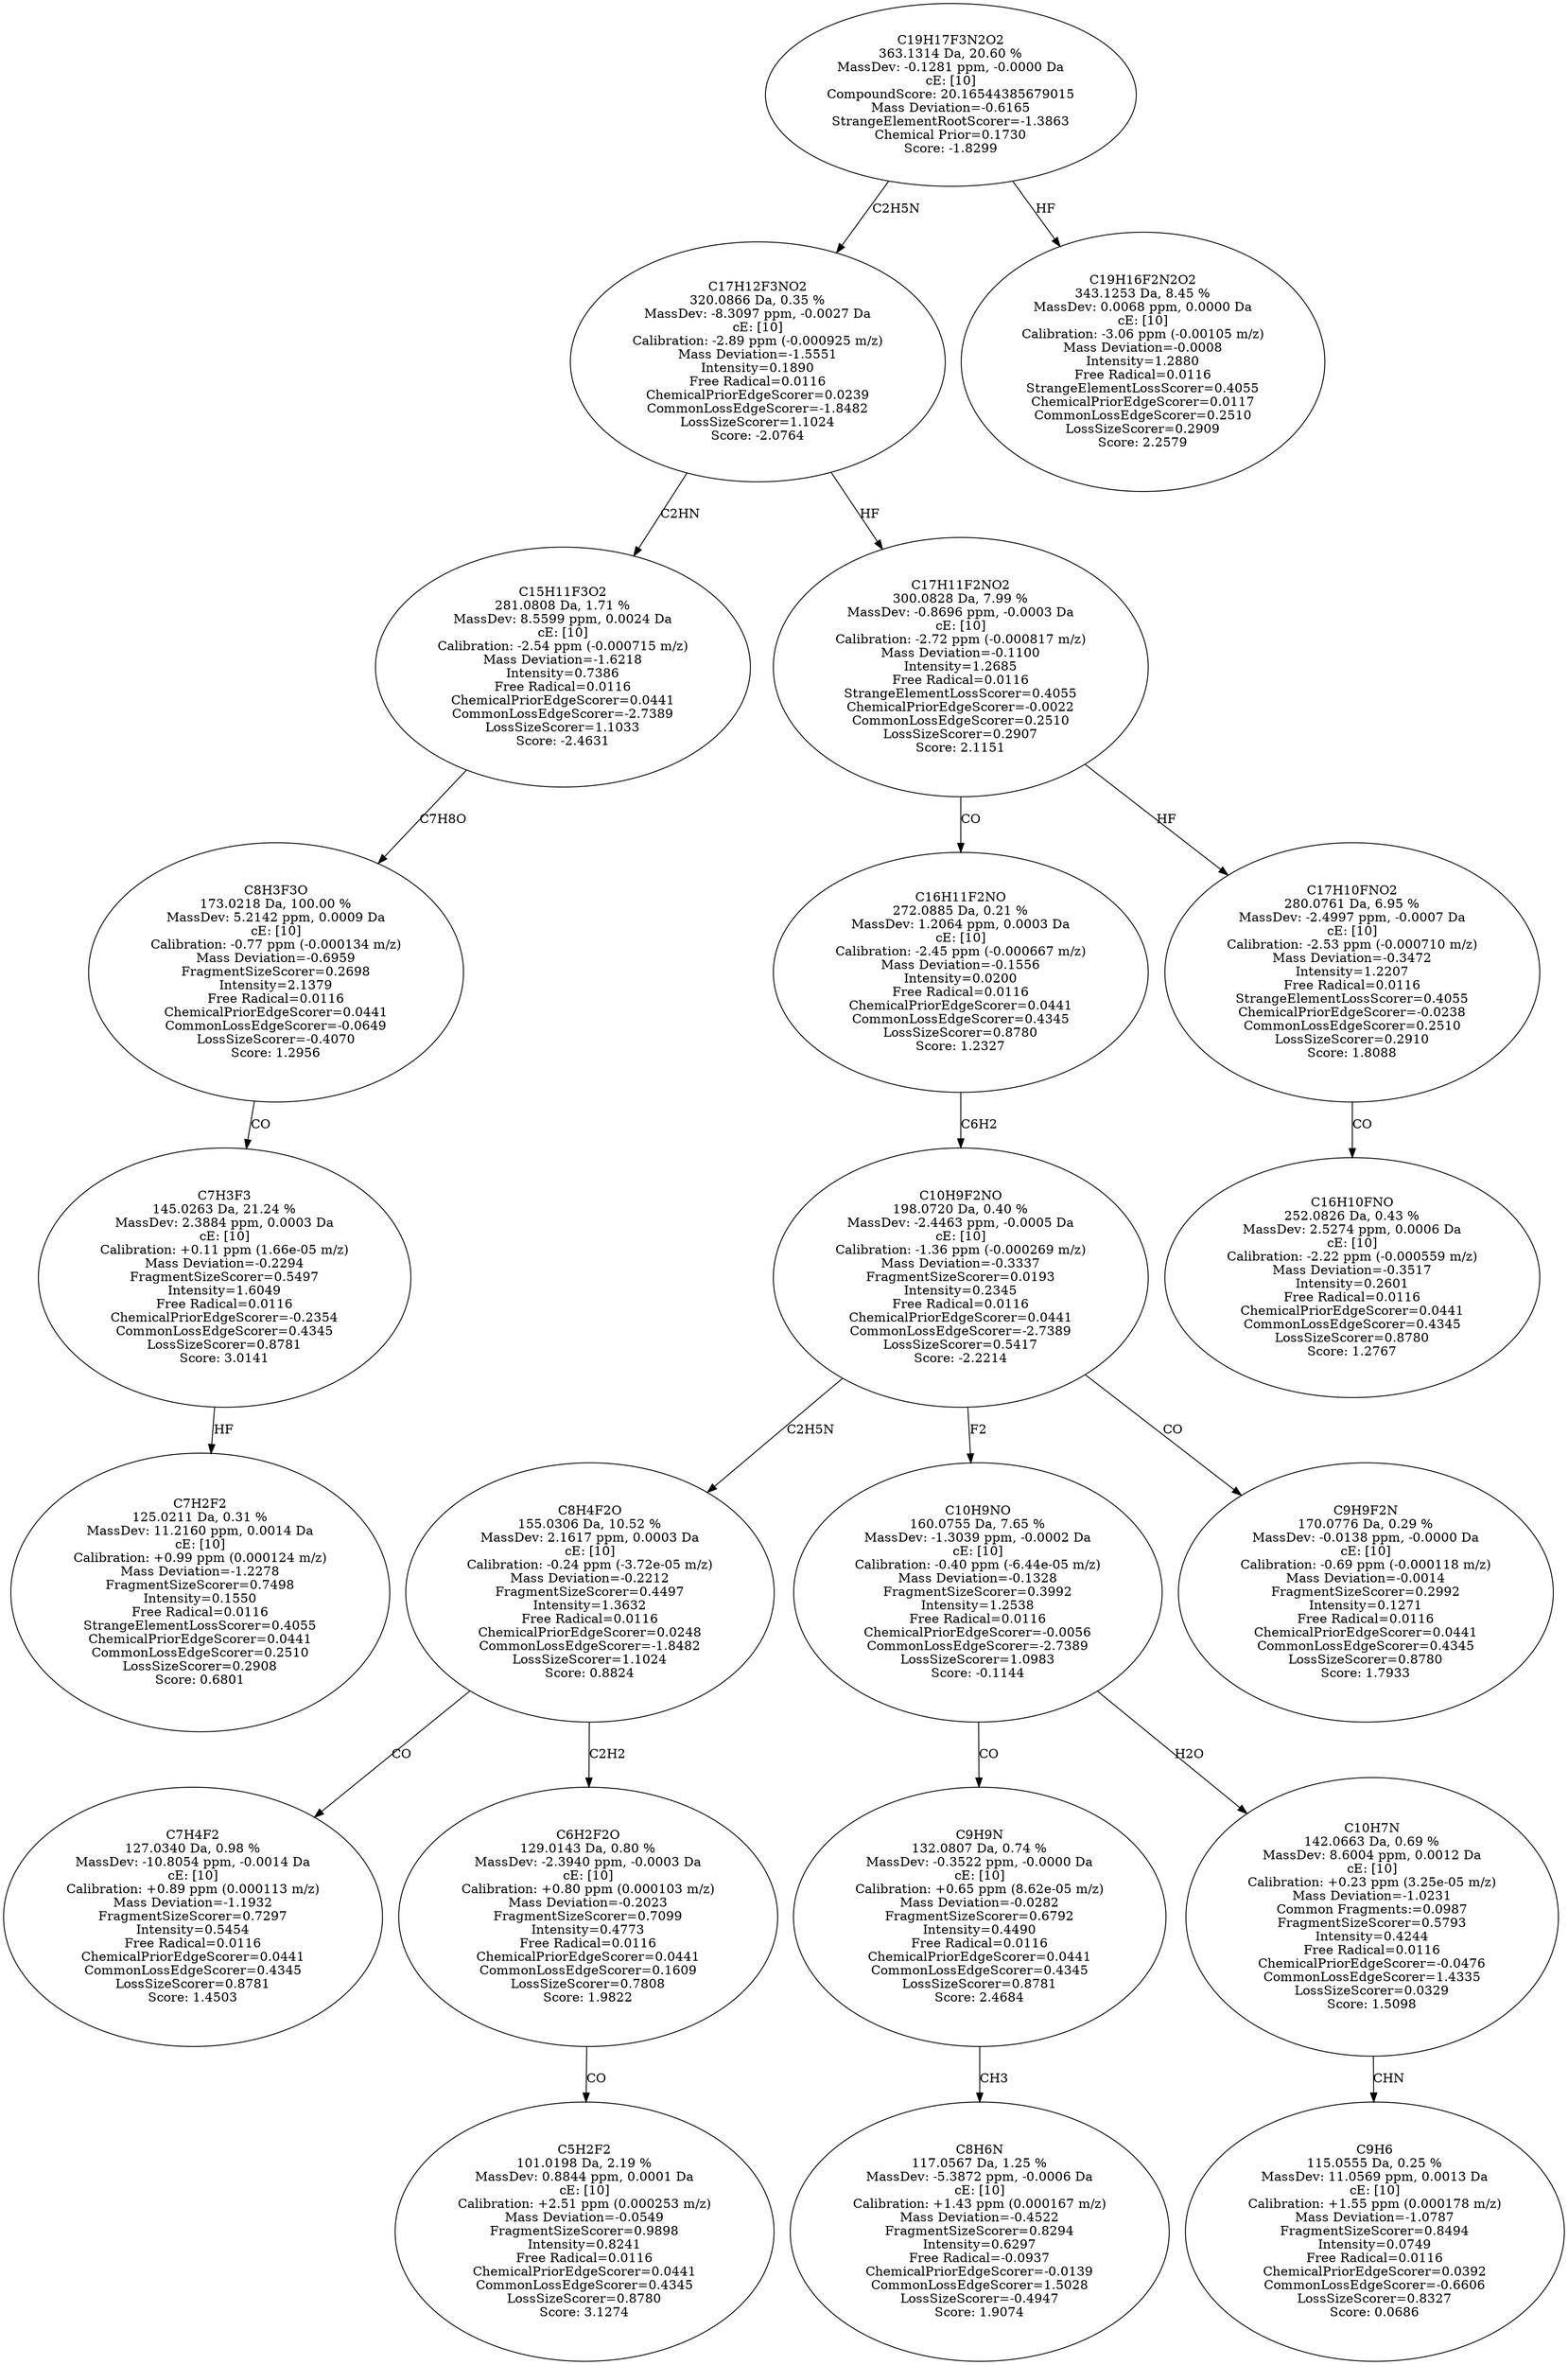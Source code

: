 strict digraph {
v1 [label="C7H2F2\n125.0211 Da, 0.31 %\nMassDev: 11.2160 ppm, 0.0014 Da\ncE: [10]\nCalibration: +0.99 ppm (0.000124 m/z)\nMass Deviation=-1.2278\nFragmentSizeScorer=0.7498\nIntensity=0.1550\nFree Radical=0.0116\nStrangeElementLossScorer=0.4055\nChemicalPriorEdgeScorer=0.0441\nCommonLossEdgeScorer=0.2510\nLossSizeScorer=0.2908\nScore: 0.6801"];
v2 [label="C7H3F3\n145.0263 Da, 21.24 %\nMassDev: 2.3884 ppm, 0.0003 Da\ncE: [10]\nCalibration: +0.11 ppm (1.66e-05 m/z)\nMass Deviation=-0.2294\nFragmentSizeScorer=0.5497\nIntensity=1.6049\nFree Radical=0.0116\nChemicalPriorEdgeScorer=-0.2354\nCommonLossEdgeScorer=0.4345\nLossSizeScorer=0.8781\nScore: 3.0141"];
v3 [label="C8H3F3O\n173.0218 Da, 100.00 %\nMassDev: 5.2142 ppm, 0.0009 Da\ncE: [10]\nCalibration: -0.77 ppm (-0.000134 m/z)\nMass Deviation=-0.6959\nFragmentSizeScorer=0.2698\nIntensity=2.1379\nFree Radical=0.0116\nChemicalPriorEdgeScorer=0.0441\nCommonLossEdgeScorer=-0.0649\nLossSizeScorer=-0.4070\nScore: 1.2956"];
v4 [label="C15H11F3O2\n281.0808 Da, 1.71 %\nMassDev: 8.5599 ppm, 0.0024 Da\ncE: [10]\nCalibration: -2.54 ppm (-0.000715 m/z)\nMass Deviation=-1.6218\nIntensity=0.7386\nFree Radical=0.0116\nChemicalPriorEdgeScorer=0.0441\nCommonLossEdgeScorer=-2.7389\nLossSizeScorer=1.1033\nScore: -2.4631"];
v5 [label="C7H4F2\n127.0340 Da, 0.98 %\nMassDev: -10.8054 ppm, -0.0014 Da\ncE: [10]\nCalibration: +0.89 ppm (0.000113 m/z)\nMass Deviation=-1.1932\nFragmentSizeScorer=0.7297\nIntensity=0.5454\nFree Radical=0.0116\nChemicalPriorEdgeScorer=0.0441\nCommonLossEdgeScorer=0.4345\nLossSizeScorer=0.8781\nScore: 1.4503"];
v6 [label="C5H2F2\n101.0198 Da, 2.19 %\nMassDev: 0.8844 ppm, 0.0001 Da\ncE: [10]\nCalibration: +2.51 ppm (0.000253 m/z)\nMass Deviation=-0.0549\nFragmentSizeScorer=0.9898\nIntensity=0.8241\nFree Radical=0.0116\nChemicalPriorEdgeScorer=0.0441\nCommonLossEdgeScorer=0.4345\nLossSizeScorer=0.8780\nScore: 3.1274"];
v7 [label="C6H2F2O\n129.0143 Da, 0.80 %\nMassDev: -2.3940 ppm, -0.0003 Da\ncE: [10]\nCalibration: +0.80 ppm (0.000103 m/z)\nMass Deviation=-0.2023\nFragmentSizeScorer=0.7099\nIntensity=0.4773\nFree Radical=0.0116\nChemicalPriorEdgeScorer=0.0441\nCommonLossEdgeScorer=0.1609\nLossSizeScorer=0.7808\nScore: 1.9822"];
v8 [label="C8H4F2O\n155.0306 Da, 10.52 %\nMassDev: 2.1617 ppm, 0.0003 Da\ncE: [10]\nCalibration: -0.24 ppm (-3.72e-05 m/z)\nMass Deviation=-0.2212\nFragmentSizeScorer=0.4497\nIntensity=1.3632\nFree Radical=0.0116\nChemicalPriorEdgeScorer=0.0248\nCommonLossEdgeScorer=-1.8482\nLossSizeScorer=1.1024\nScore: 0.8824"];
v9 [label="C8H6N\n117.0567 Da, 1.25 %\nMassDev: -5.3872 ppm, -0.0006 Da\ncE: [10]\nCalibration: +1.43 ppm (0.000167 m/z)\nMass Deviation=-0.4522\nFragmentSizeScorer=0.8294\nIntensity=0.6297\nFree Radical=-0.0937\nChemicalPriorEdgeScorer=-0.0139\nCommonLossEdgeScorer=1.5028\nLossSizeScorer=-0.4947\nScore: 1.9074"];
v10 [label="C9H9N\n132.0807 Da, 0.74 %\nMassDev: -0.3522 ppm, -0.0000 Da\ncE: [10]\nCalibration: +0.65 ppm (8.62e-05 m/z)\nMass Deviation=-0.0282\nFragmentSizeScorer=0.6792\nIntensity=0.4490\nFree Radical=0.0116\nChemicalPriorEdgeScorer=0.0441\nCommonLossEdgeScorer=0.4345\nLossSizeScorer=0.8781\nScore: 2.4684"];
v11 [label="C9H6\n115.0555 Da, 0.25 %\nMassDev: 11.0569 ppm, 0.0013 Da\ncE: [10]\nCalibration: +1.55 ppm (0.000178 m/z)\nMass Deviation=-1.0787\nFragmentSizeScorer=0.8494\nIntensity=0.0749\nFree Radical=0.0116\nChemicalPriorEdgeScorer=0.0392\nCommonLossEdgeScorer=-0.6606\nLossSizeScorer=0.8327\nScore: 0.0686"];
v12 [label="C10H7N\n142.0663 Da, 0.69 %\nMassDev: 8.6004 ppm, 0.0012 Da\ncE: [10]\nCalibration: +0.23 ppm (3.25e-05 m/z)\nMass Deviation=-1.0231\nCommon Fragments:=0.0987\nFragmentSizeScorer=0.5793\nIntensity=0.4244\nFree Radical=0.0116\nChemicalPriorEdgeScorer=-0.0476\nCommonLossEdgeScorer=1.4335\nLossSizeScorer=0.0329\nScore: 1.5098"];
v13 [label="C10H9NO\n160.0755 Da, 7.65 %\nMassDev: -1.3039 ppm, -0.0002 Da\ncE: [10]\nCalibration: -0.40 ppm (-6.44e-05 m/z)\nMass Deviation=-0.1328\nFragmentSizeScorer=0.3992\nIntensity=1.2538\nFree Radical=0.0116\nChemicalPriorEdgeScorer=-0.0056\nCommonLossEdgeScorer=-2.7389\nLossSizeScorer=1.0983\nScore: -0.1144"];
v14 [label="C9H9F2N\n170.0776 Da, 0.29 %\nMassDev: -0.0138 ppm, -0.0000 Da\ncE: [10]\nCalibration: -0.69 ppm (-0.000118 m/z)\nMass Deviation=-0.0014\nFragmentSizeScorer=0.2992\nIntensity=0.1271\nFree Radical=0.0116\nChemicalPriorEdgeScorer=0.0441\nCommonLossEdgeScorer=0.4345\nLossSizeScorer=0.8780\nScore: 1.7933"];
v15 [label="C10H9F2NO\n198.0720 Da, 0.40 %\nMassDev: -2.4463 ppm, -0.0005 Da\ncE: [10]\nCalibration: -1.36 ppm (-0.000269 m/z)\nMass Deviation=-0.3337\nFragmentSizeScorer=0.0193\nIntensity=0.2345\nFree Radical=0.0116\nChemicalPriorEdgeScorer=0.0441\nCommonLossEdgeScorer=-2.7389\nLossSizeScorer=0.5417\nScore: -2.2214"];
v16 [label="C16H11F2NO\n272.0885 Da, 0.21 %\nMassDev: 1.2064 ppm, 0.0003 Da\ncE: [10]\nCalibration: -2.45 ppm (-0.000667 m/z)\nMass Deviation=-0.1556\nIntensity=0.0200\nFree Radical=0.0116\nChemicalPriorEdgeScorer=0.0441\nCommonLossEdgeScorer=0.4345\nLossSizeScorer=0.8780\nScore: 1.2327"];
v17 [label="C16H10FNO\n252.0826 Da, 0.43 %\nMassDev: 2.5274 ppm, 0.0006 Da\ncE: [10]\nCalibration: -2.22 ppm (-0.000559 m/z)\nMass Deviation=-0.3517\nIntensity=0.2601\nFree Radical=0.0116\nChemicalPriorEdgeScorer=0.0441\nCommonLossEdgeScorer=0.4345\nLossSizeScorer=0.8780\nScore: 1.2767"];
v18 [label="C17H10FNO2\n280.0761 Da, 6.95 %\nMassDev: -2.4997 ppm, -0.0007 Da\ncE: [10]\nCalibration: -2.53 ppm (-0.000710 m/z)\nMass Deviation=-0.3472\nIntensity=1.2207\nFree Radical=0.0116\nStrangeElementLossScorer=0.4055\nChemicalPriorEdgeScorer=-0.0238\nCommonLossEdgeScorer=0.2510\nLossSizeScorer=0.2910\nScore: 1.8088"];
v19 [label="C17H11F2NO2\n300.0828 Da, 7.99 %\nMassDev: -0.8696 ppm, -0.0003 Da\ncE: [10]\nCalibration: -2.72 ppm (-0.000817 m/z)\nMass Deviation=-0.1100\nIntensity=1.2685\nFree Radical=0.0116\nStrangeElementLossScorer=0.4055\nChemicalPriorEdgeScorer=-0.0022\nCommonLossEdgeScorer=0.2510\nLossSizeScorer=0.2907\nScore: 2.1151"];
v20 [label="C17H12F3NO2\n320.0866 Da, 0.35 %\nMassDev: -8.3097 ppm, -0.0027 Da\ncE: [10]\nCalibration: -2.89 ppm (-0.000925 m/z)\nMass Deviation=-1.5551\nIntensity=0.1890\nFree Radical=0.0116\nChemicalPriorEdgeScorer=0.0239\nCommonLossEdgeScorer=-1.8482\nLossSizeScorer=1.1024\nScore: -2.0764"];
v21 [label="C19H16F2N2O2\n343.1253 Da, 8.45 %\nMassDev: 0.0068 ppm, 0.0000 Da\ncE: [10]\nCalibration: -3.06 ppm (-0.00105 m/z)\nMass Deviation=-0.0008\nIntensity=1.2880\nFree Radical=0.0116\nStrangeElementLossScorer=0.4055\nChemicalPriorEdgeScorer=0.0117\nCommonLossEdgeScorer=0.2510\nLossSizeScorer=0.2909\nScore: 2.2579"];
v22 [label="C19H17F3N2O2\n363.1314 Da, 20.60 %\nMassDev: -0.1281 ppm, -0.0000 Da\ncE: [10]\nCompoundScore: 20.16544385679015\nMass Deviation=-0.6165\nStrangeElementRootScorer=-1.3863\nChemical Prior=0.1730\nScore: -1.8299"];
v2 -> v1 [label="HF"];
v3 -> v2 [label="CO"];
v4 -> v3 [label="C7H8O"];
v20 -> v4 [label="C2HN"];
v8 -> v5 [label="CO"];
v7 -> v6 [label="CO"];
v8 -> v7 [label="C2H2"];
v15 -> v8 [label="C2H5N"];
v10 -> v9 [label="CH3"];
v13 -> v10 [label="CO"];
v12 -> v11 [label="CHN"];
v13 -> v12 [label="H2O"];
v15 -> v13 [label="F2"];
v15 -> v14 [label="CO"];
v16 -> v15 [label="C6H2"];
v19 -> v16 [label="CO"];
v18 -> v17 [label="CO"];
v19 -> v18 [label="HF"];
v20 -> v19 [label="HF"];
v22 -> v20 [label="C2H5N"];
v22 -> v21 [label="HF"];
}